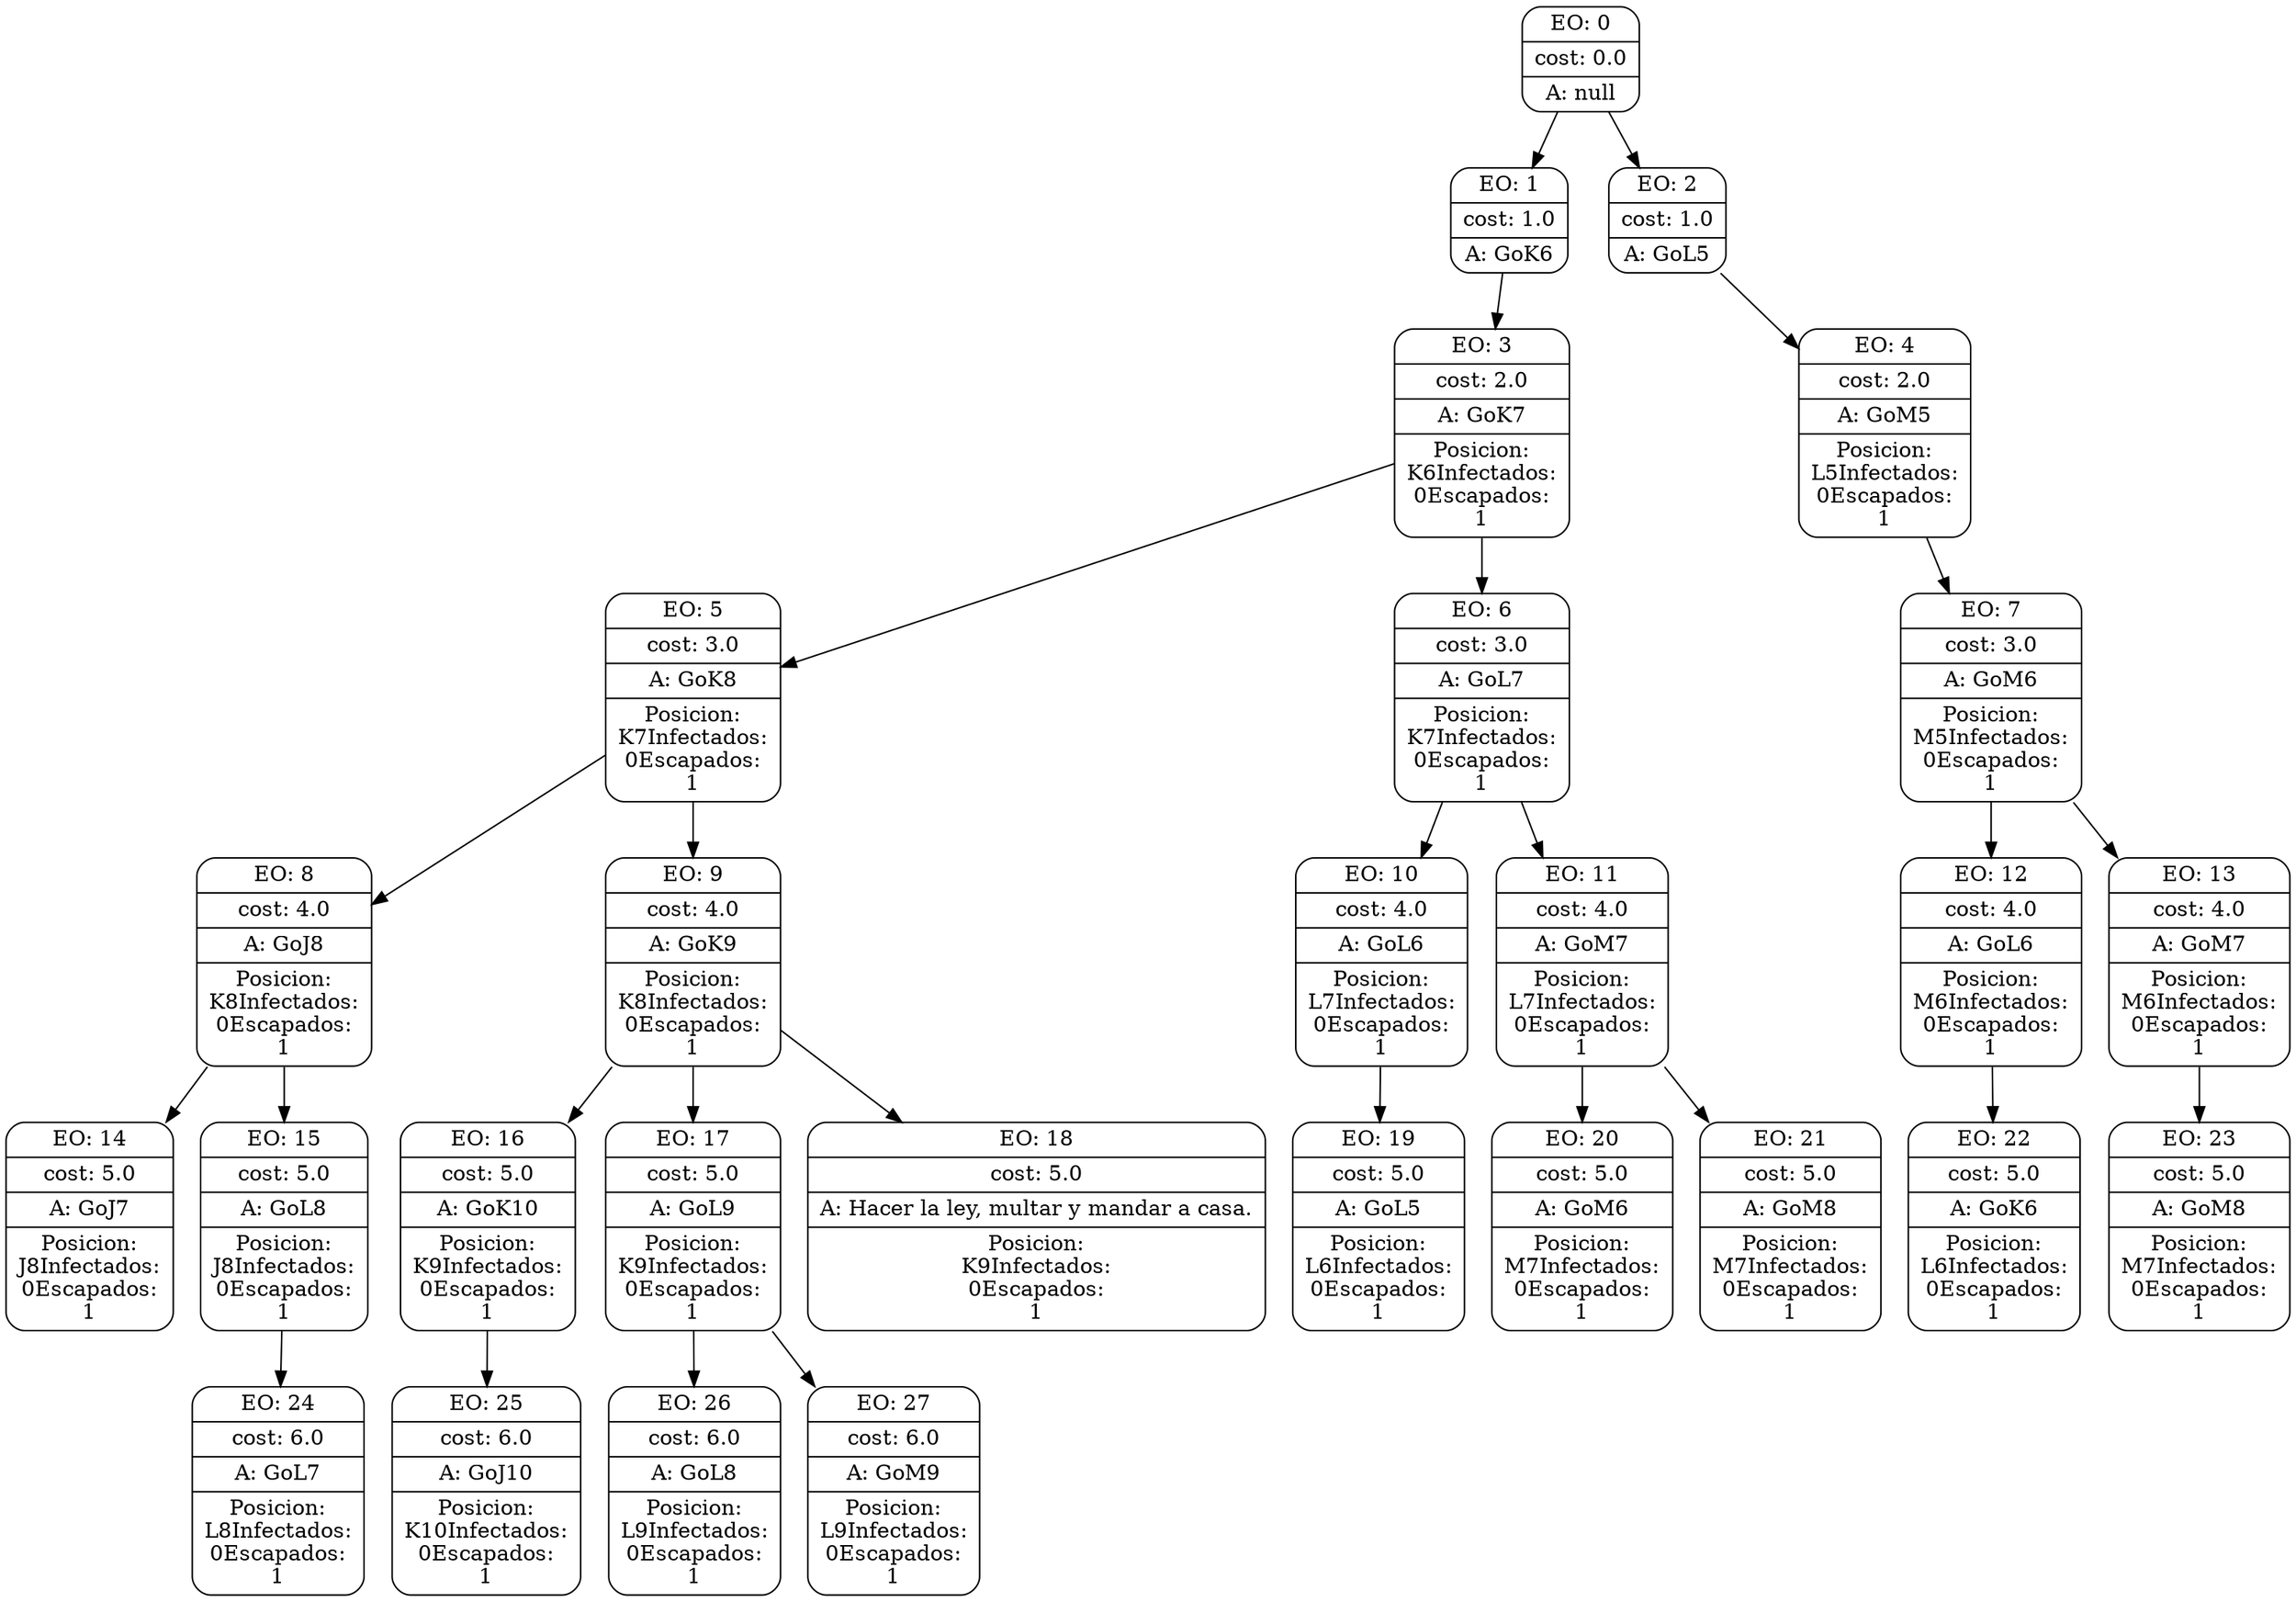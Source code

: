 digraph g {
node [shape = Mrecord];
nodo0[label="{EO: 0|cost: 0.0|A: null}"]
nodo1[label="{EO: 1|cost: 1.0|A: GoK6}"]
nodo3[label="{EO: 3|cost: 2.0|A: GoK7|Posicion:\nK6
Infectados:\n0
Escapados:\n1}"]
nodo5[label="{EO: 5|cost: 3.0|A: GoK8|Posicion:\nK7
Infectados:\n0
Escapados:\n1}"]
nodo8[label="{EO: 8|cost: 4.0|A: GoJ8|Posicion:\nK8
Infectados:\n0
Escapados:\n1}"]
nodo14[label="{EO: 14|cost: 5.0|A: GoJ7|Posicion:\nJ8
Infectados:\n0
Escapados:\n1}"]

nodo8 -> nodo14;
nodo15[label="{EO: 15|cost: 5.0|A: GoL8|Posicion:\nJ8
Infectados:\n0
Escapados:\n1}"]
nodo24[label="{EO: 24|cost: 6.0|A: GoL7|Posicion:\nL8
Infectados:\n0
Escapados:\n1}"]

nodo15 -> nodo24;

nodo8 -> nodo15;

nodo5 -> nodo8;
nodo9[label="{EO: 9|cost: 4.0|A: GoK9|Posicion:\nK8
Infectados:\n0
Escapados:\n1}"]
nodo16[label="{EO: 16|cost: 5.0|A: GoK10|Posicion:\nK9
Infectados:\n0
Escapados:\n1}"]
nodo25[label="{EO: 25|cost: 6.0|A: GoJ10|Posicion:\nK10
Infectados:\n0
Escapados:\n1}"]

nodo16 -> nodo25;

nodo9 -> nodo16;
nodo17[label="{EO: 17|cost: 5.0|A: GoL9|Posicion:\nK9
Infectados:\n0
Escapados:\n1}"]
nodo26[label="{EO: 26|cost: 6.0|A: GoL8|Posicion:\nL9
Infectados:\n0
Escapados:\n1}"]

nodo17 -> nodo26;
nodo27[label="{EO: 27|cost: 6.0|A: GoM9|Posicion:\nL9
Infectados:\n0
Escapados:\n1}"]

nodo17 -> nodo27;

nodo9 -> nodo17;
nodo18[label="{EO: 18|cost: 5.0|A: Hacer la ley, multar y mandar a casa.|Posicion:\nK9
Infectados:\n0
Escapados:\n1}"]

nodo9 -> nodo18;

nodo5 -> nodo9;

nodo3 -> nodo5;
nodo6[label="{EO: 6|cost: 3.0|A: GoL7|Posicion:\nK7
Infectados:\n0
Escapados:\n1}"]
nodo10[label="{EO: 10|cost: 4.0|A: GoL6|Posicion:\nL7
Infectados:\n0
Escapados:\n1}"]
nodo19[label="{EO: 19|cost: 5.0|A: GoL5|Posicion:\nL6
Infectados:\n0
Escapados:\n1}"]

nodo10 -> nodo19;

nodo6 -> nodo10;
nodo11[label="{EO: 11|cost: 4.0|A: GoM7|Posicion:\nL7
Infectados:\n0
Escapados:\n1}"]
nodo20[label="{EO: 20|cost: 5.0|A: GoM6|Posicion:\nM7
Infectados:\n0
Escapados:\n1}"]

nodo11 -> nodo20;
nodo21[label="{EO: 21|cost: 5.0|A: GoM8|Posicion:\nM7
Infectados:\n0
Escapados:\n1}"]

nodo11 -> nodo21;

nodo6 -> nodo11;

nodo3 -> nodo6;

nodo1 -> nodo3;

nodo0 -> nodo1;
nodo2[label="{EO: 2|cost: 1.0|A: GoL5}"]
nodo4[label="{EO: 4|cost: 2.0|A: GoM5|Posicion:\nL5
Infectados:\n0
Escapados:\n1}"]
nodo7[label="{EO: 7|cost: 3.0|A: GoM6|Posicion:\nM5
Infectados:\n0
Escapados:\n1}"]
nodo12[label="{EO: 12|cost: 4.0|A: GoL6|Posicion:\nM6
Infectados:\n0
Escapados:\n1}"]
nodo22[label="{EO: 22|cost: 5.0|A: GoK6|Posicion:\nL6
Infectados:\n0
Escapados:\n1}"]

nodo12 -> nodo22;

nodo7 -> nodo12;
nodo13[label="{EO: 13|cost: 4.0|A: GoM7|Posicion:\nM6
Infectados:\n0
Escapados:\n1}"]
nodo23[label="{EO: 23|cost: 5.0|A: GoM8|Posicion:\nM7
Infectados:\n0
Escapados:\n1}"]

nodo13 -> nodo23;

nodo7 -> nodo13;

nodo4 -> nodo7;

nodo2 -> nodo4;

nodo0 -> nodo2;


}